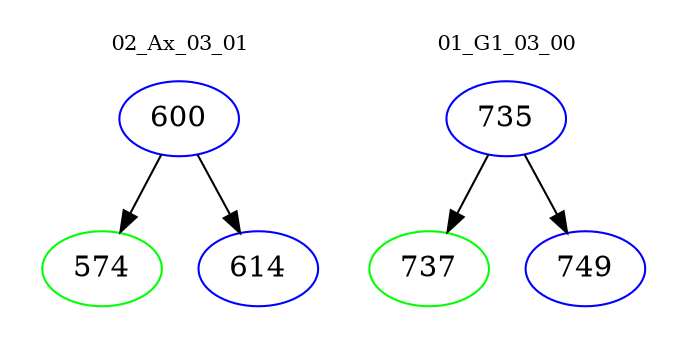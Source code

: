 digraph{
subgraph cluster_0 {
color = white
label = "02_Ax_03_01";
fontsize=10;
T0_600 [label="600", color="blue"]
T0_600 -> T0_574 [color="black"]
T0_574 [label="574", color="green"]
T0_600 -> T0_614 [color="black"]
T0_614 [label="614", color="blue"]
}
subgraph cluster_1 {
color = white
label = "01_G1_03_00";
fontsize=10;
T1_735 [label="735", color="blue"]
T1_735 -> T1_737 [color="black"]
T1_737 [label="737", color="green"]
T1_735 -> T1_749 [color="black"]
T1_749 [label="749", color="blue"]
}
}
